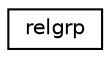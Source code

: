digraph "Graphical Class Hierarchy"
{
  edge [fontname="Helvetica",fontsize="10",labelfontname="Helvetica",labelfontsize="10"];
  node [fontname="Helvetica",fontsize="10",shape=record];
  rankdir="LR";
  Node1 [label="relgrp",height=0.2,width=0.4,color="black", fillcolor="white", style="filled",URL="$structrelgrp.html"];
}
